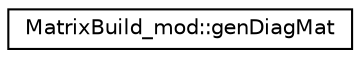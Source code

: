 digraph "Graphical Class Hierarchy"
{
 // LATEX_PDF_SIZE
  edge [fontname="Helvetica",fontsize="10",labelfontname="Helvetica",labelfontsize="10"];
  node [fontname="Helvetica",fontsize="10",shape=record];
  rankdir="LR";
  Node0 [label="MatrixBuild_mod::genDiagMat",height=0.2,width=0.4,color="black", fillcolor="white", style="filled",URL="$interfaceMatrixBuild__mod_1_1genDiagMat.html",tooltip="Generate a diagonal matrix of shape (nrow,ncol) with its diagonal elements set to the input Diag...."];
}
